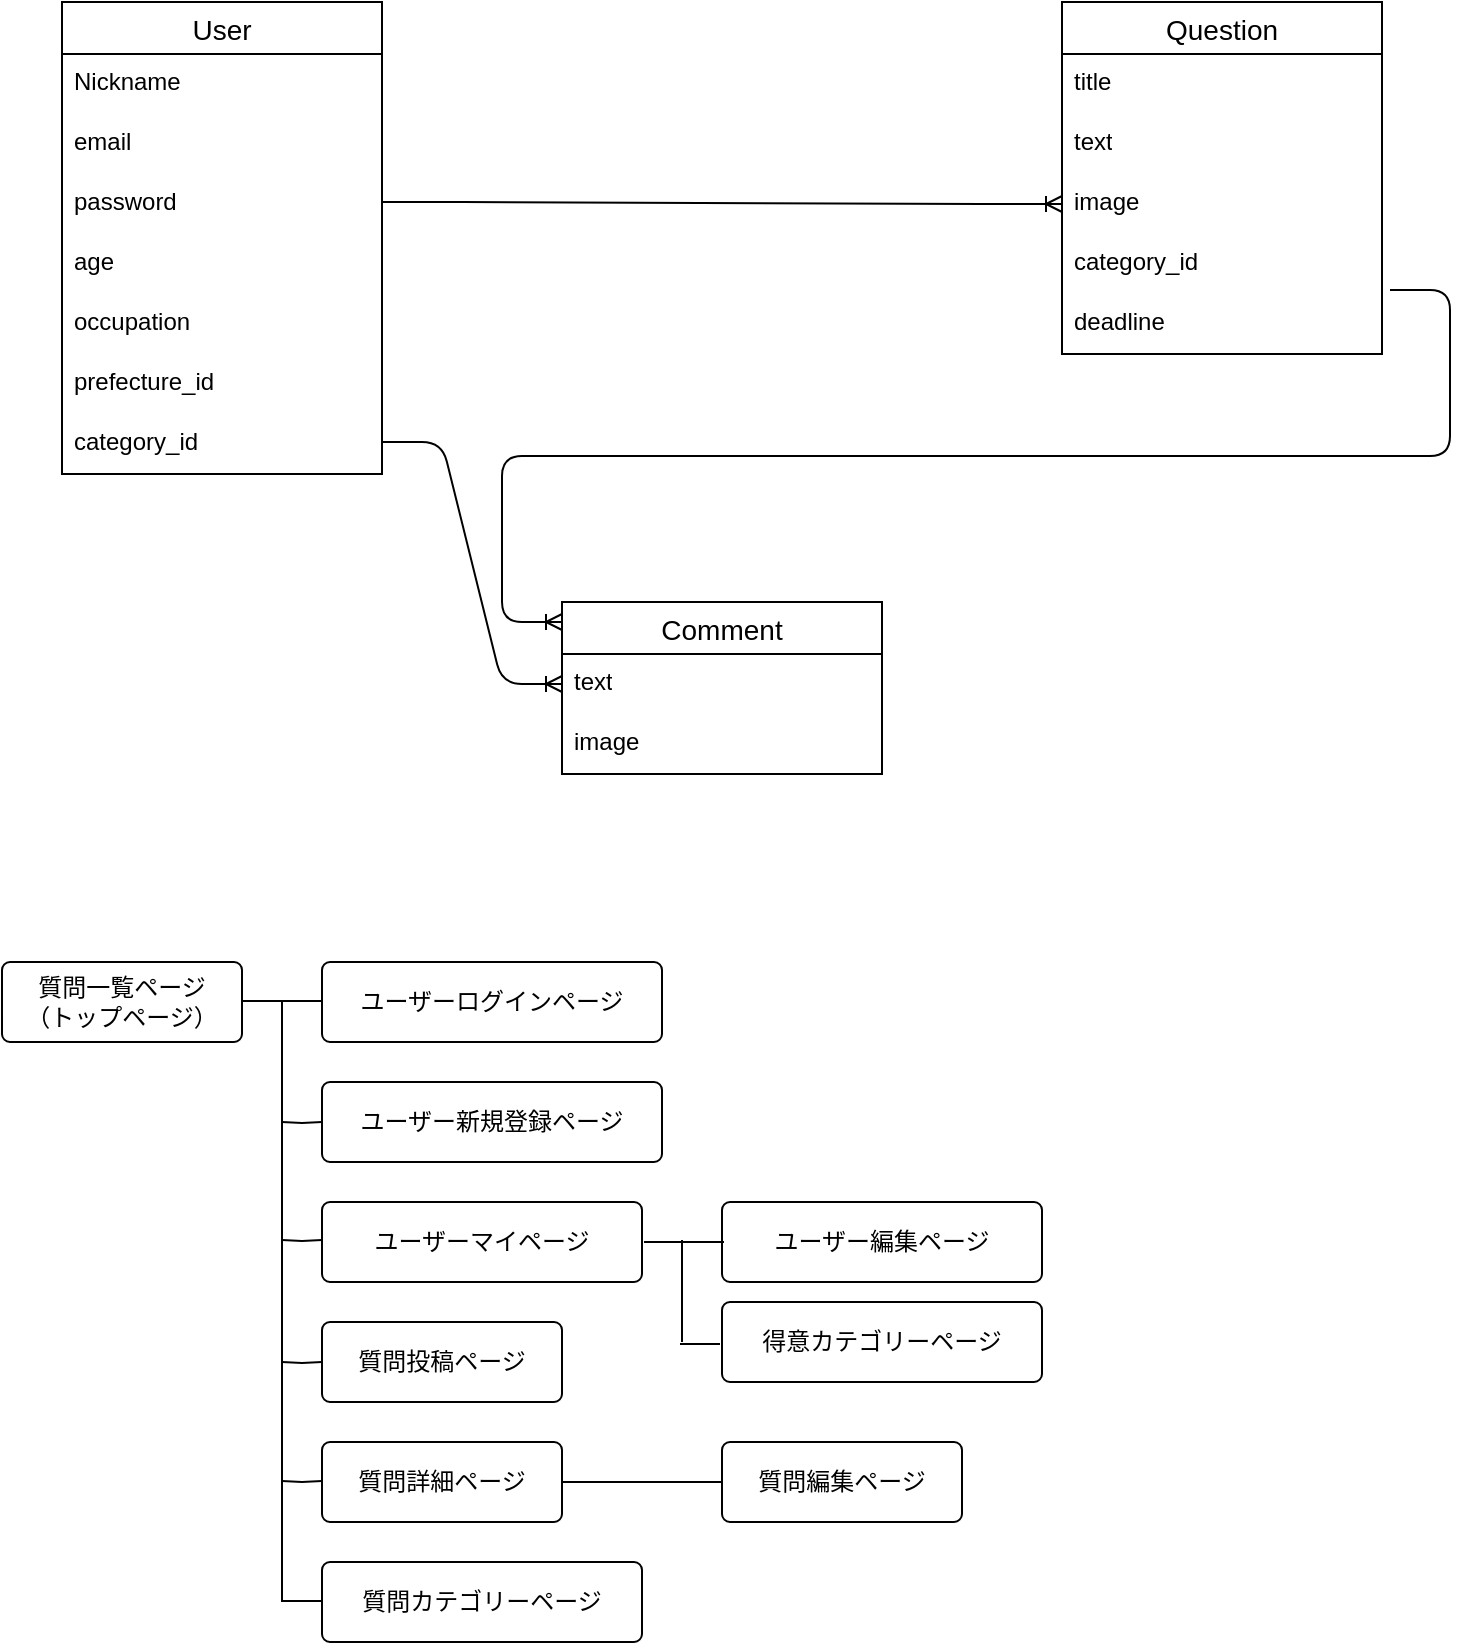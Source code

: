 <mxfile>
    <diagram id="2VVic-1U1pYGPpqjbioe" name="ページ1">
        <mxGraphModel dx="1014" dy="563" grid="1" gridSize="10" guides="1" tooltips="1" connect="1" arrows="1" fold="1" page="1" pageScale="1" pageWidth="827" pageHeight="1169" math="0" shadow="0">
            <root>
                <mxCell id="0"/>
                <mxCell id="1" parent="0"/>
                <mxCell id="2" value="User" style="swimlane;fontStyle=0;childLayout=stackLayout;horizontal=1;startSize=26;horizontalStack=0;resizeParent=1;resizeParentMax=0;resizeLast=0;collapsible=1;marginBottom=0;align=center;fontSize=14;" vertex="1" parent="1">
                    <mxGeometry x="70" y="120" width="160" height="236" as="geometry"/>
                </mxCell>
                <mxCell id="3" value="Nickname" style="text;strokeColor=none;fillColor=none;spacingLeft=4;spacingRight=4;overflow=hidden;rotatable=0;points=[[0,0.5],[1,0.5]];portConstraint=eastwest;fontSize=12;whiteSpace=wrap;html=1;" vertex="1" parent="2">
                    <mxGeometry y="26" width="160" height="30" as="geometry"/>
                </mxCell>
                <mxCell id="4" value="email" style="text;strokeColor=none;fillColor=none;spacingLeft=4;spacingRight=4;overflow=hidden;rotatable=0;points=[[0,0.5],[1,0.5]];portConstraint=eastwest;fontSize=12;whiteSpace=wrap;html=1;" vertex="1" parent="2">
                    <mxGeometry y="56" width="160" height="30" as="geometry"/>
                </mxCell>
                <mxCell id="5" value="password" style="text;strokeColor=none;fillColor=none;spacingLeft=4;spacingRight=4;overflow=hidden;rotatable=0;points=[[0,0.5],[1,0.5]];portConstraint=eastwest;fontSize=12;whiteSpace=wrap;html=1;" vertex="1" parent="2">
                    <mxGeometry y="86" width="160" height="30" as="geometry"/>
                </mxCell>
                <mxCell id="12" value="age" style="text;strokeColor=none;fillColor=none;spacingLeft=4;spacingRight=4;overflow=hidden;rotatable=0;points=[[0,0.5],[1,0.5]];portConstraint=eastwest;fontSize=12;whiteSpace=wrap;html=1;" vertex="1" parent="2">
                    <mxGeometry y="116" width="160" height="30" as="geometry"/>
                </mxCell>
                <mxCell id="14" value="occupation" style="text;strokeColor=none;fillColor=none;spacingLeft=4;spacingRight=4;overflow=hidden;rotatable=0;points=[[0,0.5],[1,0.5]];portConstraint=eastwest;fontSize=12;whiteSpace=wrap;html=1;" vertex="1" parent="2">
                    <mxGeometry y="146" width="160" height="30" as="geometry"/>
                </mxCell>
                <mxCell id="13" value="prefecture_id" style="text;strokeColor=none;fillColor=none;spacingLeft=4;spacingRight=4;overflow=hidden;rotatable=0;points=[[0,0.5],[1,0.5]];portConstraint=eastwest;fontSize=12;whiteSpace=wrap;html=1;" vertex="1" parent="2">
                    <mxGeometry y="176" width="160" height="30" as="geometry"/>
                </mxCell>
                <mxCell id="15" value="category_id" style="text;strokeColor=none;fillColor=none;spacingLeft=4;spacingRight=4;overflow=hidden;rotatable=0;points=[[0,0.5],[1,0.5]];portConstraint=eastwest;fontSize=12;whiteSpace=wrap;html=1;" vertex="1" parent="2">
                    <mxGeometry y="206" width="160" height="30" as="geometry"/>
                </mxCell>
                <mxCell id="6" value="Question" style="swimlane;fontStyle=0;childLayout=stackLayout;horizontal=1;startSize=26;horizontalStack=0;resizeParent=1;resizeParentMax=0;resizeLast=0;collapsible=1;marginBottom=0;align=center;fontSize=14;" vertex="1" parent="1">
                    <mxGeometry x="570" y="120" width="160" height="176" as="geometry"/>
                </mxCell>
                <mxCell id="7" value="title" style="text;strokeColor=none;fillColor=none;spacingLeft=4;spacingRight=4;overflow=hidden;rotatable=0;points=[[0,0.5],[1,0.5]];portConstraint=eastwest;fontSize=12;whiteSpace=wrap;html=1;" vertex="1" parent="6">
                    <mxGeometry y="26" width="160" height="30" as="geometry"/>
                </mxCell>
                <mxCell id="8" value="text" style="text;strokeColor=none;fillColor=none;spacingLeft=4;spacingRight=4;overflow=hidden;rotatable=0;points=[[0,0.5],[1,0.5]];portConstraint=eastwest;fontSize=12;whiteSpace=wrap;html=1;" vertex="1" parent="6">
                    <mxGeometry y="56" width="160" height="30" as="geometry"/>
                </mxCell>
                <mxCell id="9" value="image" style="text;strokeColor=none;fillColor=none;spacingLeft=4;spacingRight=4;overflow=hidden;rotatable=0;points=[[0,0.5],[1,0.5]];portConstraint=eastwest;fontSize=12;whiteSpace=wrap;html=1;" vertex="1" parent="6">
                    <mxGeometry y="86" width="160" height="30" as="geometry"/>
                </mxCell>
                <mxCell id="10" value="category_id" style="text;strokeColor=none;fillColor=none;spacingLeft=4;spacingRight=4;overflow=hidden;rotatable=0;points=[[0,0.5],[1,0.5]];portConstraint=eastwest;fontSize=12;whiteSpace=wrap;html=1;" vertex="1" parent="6">
                    <mxGeometry y="116" width="160" height="30" as="geometry"/>
                </mxCell>
                <mxCell id="11" value="deadline" style="text;strokeColor=none;fillColor=none;spacingLeft=4;spacingRight=4;overflow=hidden;rotatable=0;points=[[0,0.5],[1,0.5]];portConstraint=eastwest;fontSize=12;whiteSpace=wrap;html=1;" vertex="1" parent="6">
                    <mxGeometry y="146" width="160" height="30" as="geometry"/>
                </mxCell>
                <mxCell id="16" value="Comment" style="swimlane;fontStyle=0;childLayout=stackLayout;horizontal=1;startSize=26;horizontalStack=0;resizeParent=1;resizeParentMax=0;resizeLast=0;collapsible=1;marginBottom=0;align=center;fontSize=14;" vertex="1" parent="1">
                    <mxGeometry x="320" y="420" width="160" height="86" as="geometry"/>
                </mxCell>
                <mxCell id="17" value="text" style="text;strokeColor=none;fillColor=none;spacingLeft=4;spacingRight=4;overflow=hidden;rotatable=0;points=[[0,0.5],[1,0.5]];portConstraint=eastwest;fontSize=12;whiteSpace=wrap;html=1;" vertex="1" parent="16">
                    <mxGeometry y="26" width="160" height="30" as="geometry"/>
                </mxCell>
                <mxCell id="18" value="image" style="text;strokeColor=none;fillColor=none;spacingLeft=4;spacingRight=4;overflow=hidden;rotatable=0;points=[[0,0.5],[1,0.5]];portConstraint=eastwest;fontSize=12;whiteSpace=wrap;html=1;" vertex="1" parent="16">
                    <mxGeometry y="56" width="160" height="30" as="geometry"/>
                </mxCell>
                <mxCell id="26" value="" style="edgeStyle=entityRelationEdgeStyle;fontSize=12;html=1;endArrow=ERoneToMany;entryX=0;entryY=0.5;entryDx=0;entryDy=0;" edge="1" parent="1" target="9">
                    <mxGeometry width="100" height="100" relative="1" as="geometry">
                        <mxPoint x="230" y="220" as="sourcePoint"/>
                        <mxPoint x="330" y="120" as="targetPoint"/>
                    </mxGeometry>
                </mxCell>
                <mxCell id="27" value="" style="edgeStyle=entityRelationEdgeStyle;fontSize=12;html=1;endArrow=ERoneToMany;entryX=0;entryY=0.5;entryDx=0;entryDy=0;" edge="1" parent="1" target="17">
                    <mxGeometry width="100" height="100" relative="1" as="geometry">
                        <mxPoint x="230" y="340" as="sourcePoint"/>
                        <mxPoint x="330" y="240" as="targetPoint"/>
                    </mxGeometry>
                </mxCell>
                <mxCell id="28" value="" style="edgeStyle=entityRelationEdgeStyle;fontSize=12;html=1;endArrow=ERoneToMany;exitX=1.025;exitY=-0.067;exitDx=0;exitDy=0;exitPerimeter=0;" edge="1" parent="1" source="11">
                    <mxGeometry width="100" height="100" relative="1" as="geometry">
                        <mxPoint x="410" y="340" as="sourcePoint"/>
                        <mxPoint x="320" y="430" as="targetPoint"/>
                        <Array as="points">
                            <mxPoint x="510" y="390"/>
                            <mxPoint x="300" y="480"/>
                            <mxPoint x="340" y="490"/>
                            <mxPoint x="540" y="290"/>
                            <mxPoint x="270" y="500"/>
                            <mxPoint x="420" y="500"/>
                        </Array>
                    </mxGeometry>
                </mxCell>
                <mxCell id="29" value="質問一覧ページ&lt;div&gt;（トップページ）&lt;/div&gt;" style="rounded=1;arcSize=10;whiteSpace=wrap;html=1;align=center;" vertex="1" parent="1">
                    <mxGeometry x="40" y="600" width="120" height="40" as="geometry"/>
                </mxCell>
                <mxCell id="30" value="ユーザーログインページ" style="rounded=1;arcSize=10;whiteSpace=wrap;html=1;align=center;" vertex="1" parent="1">
                    <mxGeometry x="200" y="600" width="170" height="40" as="geometry"/>
                </mxCell>
                <mxCell id="31" value="ユーザー新規登録ページ" style="rounded=1;arcSize=10;whiteSpace=wrap;html=1;align=center;" vertex="1" parent="1">
                    <mxGeometry x="200" y="660" width="170" height="40" as="geometry"/>
                </mxCell>
                <mxCell id="32" value="質問投稿ページ" style="rounded=1;arcSize=10;whiteSpace=wrap;html=1;align=center;" vertex="1" parent="1">
                    <mxGeometry x="200" y="780" width="120" height="40" as="geometry"/>
                </mxCell>
                <mxCell id="33" value="質問詳細ページ" style="rounded=1;arcSize=10;whiteSpace=wrap;html=1;align=center;" vertex="1" parent="1">
                    <mxGeometry x="200" y="840" width="120" height="40" as="geometry"/>
                </mxCell>
                <mxCell id="34" value="ユーザーマイページ" style="rounded=1;arcSize=10;whiteSpace=wrap;html=1;align=center;" vertex="1" parent="1">
                    <mxGeometry x="200" y="720" width="160" height="40" as="geometry"/>
                </mxCell>
                <mxCell id="35" value="質問カテゴリーページ" style="rounded=1;arcSize=10;whiteSpace=wrap;html=1;align=center;" vertex="1" parent="1">
                    <mxGeometry x="200" y="900" width="160" height="40" as="geometry"/>
                </mxCell>
                <mxCell id="36" value="質問編集ページ" style="rounded=1;arcSize=10;whiteSpace=wrap;html=1;align=center;" vertex="1" parent="1">
                    <mxGeometry x="400" y="840" width="120" height="40" as="geometry"/>
                </mxCell>
                <mxCell id="37" value="得意カテゴリーページ" style="rounded=1;arcSize=10;whiteSpace=wrap;html=1;align=center;" vertex="1" parent="1">
                    <mxGeometry x="400" y="770" width="160" height="40" as="geometry"/>
                </mxCell>
                <mxCell id="38" value="ユーザー編集ページ" style="rounded=1;arcSize=10;whiteSpace=wrap;html=1;align=center;" vertex="1" parent="1">
                    <mxGeometry x="400" y="720" width="160" height="40" as="geometry"/>
                </mxCell>
                <mxCell id="39" value="" style="endArrow=none;html=1;rounded=0;" edge="1" parent="1">
                    <mxGeometry relative="1" as="geometry">
                        <mxPoint x="180" y="620" as="sourcePoint"/>
                        <mxPoint x="180" y="920" as="targetPoint"/>
                    </mxGeometry>
                </mxCell>
                <mxCell id="40" value="" style="endArrow=none;html=1;rounded=0;" edge="1" parent="1">
                    <mxGeometry relative="1" as="geometry">
                        <mxPoint x="160" y="619.5" as="sourcePoint"/>
                        <mxPoint x="200" y="619.5" as="targetPoint"/>
                    </mxGeometry>
                </mxCell>
                <mxCell id="41" value="" style="endArrow=none;html=1;rounded=0;" edge="1" parent="1">
                    <mxGeometry relative="1" as="geometry">
                        <mxPoint x="180" y="919.5" as="sourcePoint"/>
                        <mxPoint x="200" y="919.5" as="targetPoint"/>
                    </mxGeometry>
                </mxCell>
                <mxCell id="42" value="" style="endArrow=none;html=1;rounded=0;" edge="1" parent="1">
                    <mxGeometry relative="1" as="geometry">
                        <mxPoint x="180" y="859.5" as="sourcePoint"/>
                        <mxPoint x="200" y="859.5" as="targetPoint"/>
                        <Array as="points">
                            <mxPoint x="190" y="860"/>
                        </Array>
                    </mxGeometry>
                </mxCell>
                <mxCell id="43" value="" style="endArrow=none;html=1;rounded=0;" edge="1" parent="1">
                    <mxGeometry relative="1" as="geometry">
                        <mxPoint x="180" y="680" as="sourcePoint"/>
                        <mxPoint x="200" y="680" as="targetPoint"/>
                        <Array as="points">
                            <mxPoint x="190" y="680.5"/>
                        </Array>
                    </mxGeometry>
                </mxCell>
                <mxCell id="44" value="" style="endArrow=none;html=1;rounded=0;" edge="1" parent="1">
                    <mxGeometry relative="1" as="geometry">
                        <mxPoint x="180" y="739" as="sourcePoint"/>
                        <mxPoint x="200" y="739" as="targetPoint"/>
                        <Array as="points">
                            <mxPoint x="190" y="739.5"/>
                        </Array>
                    </mxGeometry>
                </mxCell>
                <mxCell id="45" value="" style="endArrow=none;html=1;rounded=0;" edge="1" parent="1">
                    <mxGeometry relative="1" as="geometry">
                        <mxPoint x="180" y="800" as="sourcePoint"/>
                        <mxPoint x="200" y="800" as="targetPoint"/>
                        <Array as="points">
                            <mxPoint x="190" y="800.5"/>
                        </Array>
                    </mxGeometry>
                </mxCell>
                <mxCell id="46" value="" style="endArrow=none;html=1;rounded=0;exitX=1;exitY=0.5;exitDx=0;exitDy=0;" edge="1" parent="1" source="33">
                    <mxGeometry relative="1" as="geometry">
                        <mxPoint x="360" y="860" as="sourcePoint"/>
                        <mxPoint x="400" y="860" as="targetPoint"/>
                    </mxGeometry>
                </mxCell>
                <mxCell id="50" value="" style="endArrow=none;html=1;rounded=0;" edge="1" parent="1">
                    <mxGeometry relative="1" as="geometry">
                        <mxPoint x="361" y="740" as="sourcePoint"/>
                        <mxPoint x="401" y="740" as="targetPoint"/>
                    </mxGeometry>
                </mxCell>
                <mxCell id="51" value="" style="endArrow=none;html=1;rounded=0;" edge="1" parent="1">
                    <mxGeometry relative="1" as="geometry">
                        <mxPoint x="379" y="791" as="sourcePoint"/>
                        <mxPoint x="399" y="791" as="targetPoint"/>
                    </mxGeometry>
                </mxCell>
                <mxCell id="52" value="" style="endArrow=none;html=1;rounded=0;" edge="1" parent="1">
                    <mxGeometry relative="1" as="geometry">
                        <mxPoint x="380" y="739" as="sourcePoint"/>
                        <mxPoint x="380" y="790" as="targetPoint"/>
                    </mxGeometry>
                </mxCell>
            </root>
        </mxGraphModel>
    </diagram>
</mxfile>